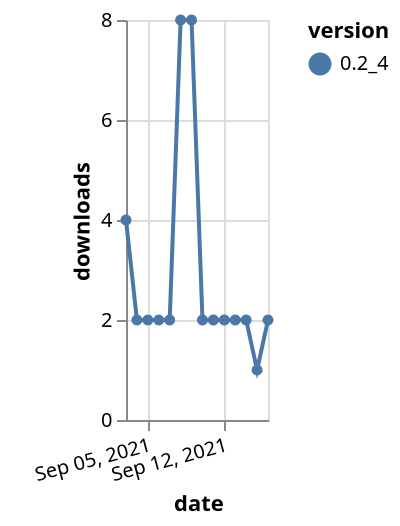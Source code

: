 {"$schema": "https://vega.github.io/schema/vega-lite/v5.json", "description": "A simple bar chart with embedded data.", "data": {"values": [{"date": "2021-09-03", "total": 4830, "delta": 4, "version": "0.2_4"}, {"date": "2021-09-04", "total": 4832, "delta": 2, "version": "0.2_4"}, {"date": "2021-09-05", "total": 4834, "delta": 2, "version": "0.2_4"}, {"date": "2021-09-06", "total": 4836, "delta": 2, "version": "0.2_4"}, {"date": "2021-09-07", "total": 4838, "delta": 2, "version": "0.2_4"}, {"date": "2021-09-08", "total": 4846, "delta": 8, "version": "0.2_4"}, {"date": "2021-09-09", "total": 4854, "delta": 8, "version": "0.2_4"}, {"date": "2021-09-10", "total": 4856, "delta": 2, "version": "0.2_4"}, {"date": "2021-09-11", "total": 4858, "delta": 2, "version": "0.2_4"}, {"date": "2021-09-12", "total": 4860, "delta": 2, "version": "0.2_4"}, {"date": "2021-09-13", "total": 4862, "delta": 2, "version": "0.2_4"}, {"date": "2021-09-14", "total": 4864, "delta": 2, "version": "0.2_4"}, {"date": "2021-09-15", "total": 4865, "delta": 1, "version": "0.2_4"}, {"date": "2021-09-16", "total": 4867, "delta": 2, "version": "0.2_4"}]}, "width": "container", "mark": {"type": "line", "point": {"filled": true}}, "encoding": {"x": {"field": "date", "type": "temporal", "timeUnit": "yearmonthdate", "title": "date", "axis": {"labelAngle": -15}}, "y": {"field": "delta", "type": "quantitative", "title": "downloads"}, "color": {"field": "version", "type": "nominal"}, "tooltip": {"field": "delta"}}}